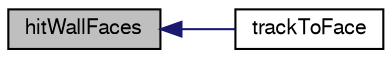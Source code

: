 digraph "hitWallFaces"
{
  bgcolor="transparent";
  edge [fontname="FreeSans",fontsize="10",labelfontname="FreeSans",labelfontsize="10"];
  node [fontname="FreeSans",fontsize="10",shape=record];
  rankdir="LR";
  Node2429 [label="hitWallFaces",height=0.2,width=0.4,color="black", fillcolor="grey75", style="filled", fontcolor="black"];
  Node2429 -> Node2430 [dir="back",color="midnightblue",fontsize="10",style="solid",fontname="FreeSans"];
  Node2430 [label="trackToFace",height=0.2,width=0.4,color="black",URL="$a23586.html#a843767f232f5b61884dcd757558591e0"];
}
